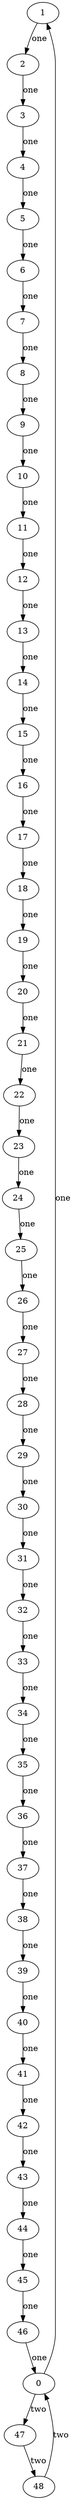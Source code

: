 digraph  {
1;
2;
3;
4;
5;
6;
7;
8;
9;
10;
11;
12;
13;
14;
15;
16;
17;
18;
19;
20;
21;
22;
23;
24;
25;
26;
27;
28;
29;
30;
31;
32;
33;
34;
35;
36;
37;
38;
39;
40;
41;
42;
43;
44;
45;
46;
0;
47;
48;
1 -> 2  [key=0, label=one];
2 -> 3  [key=0, label=one];
3 -> 4  [key=0, label=one];
4 -> 5  [key=0, label=one];
5 -> 6  [key=0, label=one];
6 -> 7  [key=0, label=one];
7 -> 8  [key=0, label=one];
8 -> 9  [key=0, label=one];
9 -> 10  [key=0, label=one];
10 -> 11  [key=0, label=one];
11 -> 12  [key=0, label=one];
12 -> 13  [key=0, label=one];
13 -> 14  [key=0, label=one];
14 -> 15  [key=0, label=one];
15 -> 16  [key=0, label=one];
16 -> 17  [key=0, label=one];
17 -> 18  [key=0, label=one];
18 -> 19  [key=0, label=one];
19 -> 20  [key=0, label=one];
20 -> 21  [key=0, label=one];
21 -> 22  [key=0, label=one];
22 -> 23  [key=0, label=one];
23 -> 24  [key=0, label=one];
24 -> 25  [key=0, label=one];
25 -> 26  [key=0, label=one];
26 -> 27  [key=0, label=one];
27 -> 28  [key=0, label=one];
28 -> 29  [key=0, label=one];
29 -> 30  [key=0, label=one];
30 -> 31  [key=0, label=one];
31 -> 32  [key=0, label=one];
32 -> 33  [key=0, label=one];
33 -> 34  [key=0, label=one];
34 -> 35  [key=0, label=one];
35 -> 36  [key=0, label=one];
36 -> 37  [key=0, label=one];
37 -> 38  [key=0, label=one];
38 -> 39  [key=0, label=one];
39 -> 40  [key=0, label=one];
40 -> 41  [key=0, label=one];
41 -> 42  [key=0, label=one];
42 -> 43  [key=0, label=one];
43 -> 44  [key=0, label=one];
44 -> 45  [key=0, label=one];
45 -> 46  [key=0, label=one];
46 -> 0  [key=0, label=one];
0 -> 1  [key=0, label=one];
0 -> 47  [key=0, label=two];
47 -> 48  [key=0, label=two];
48 -> 0  [key=0, label=two];
}
